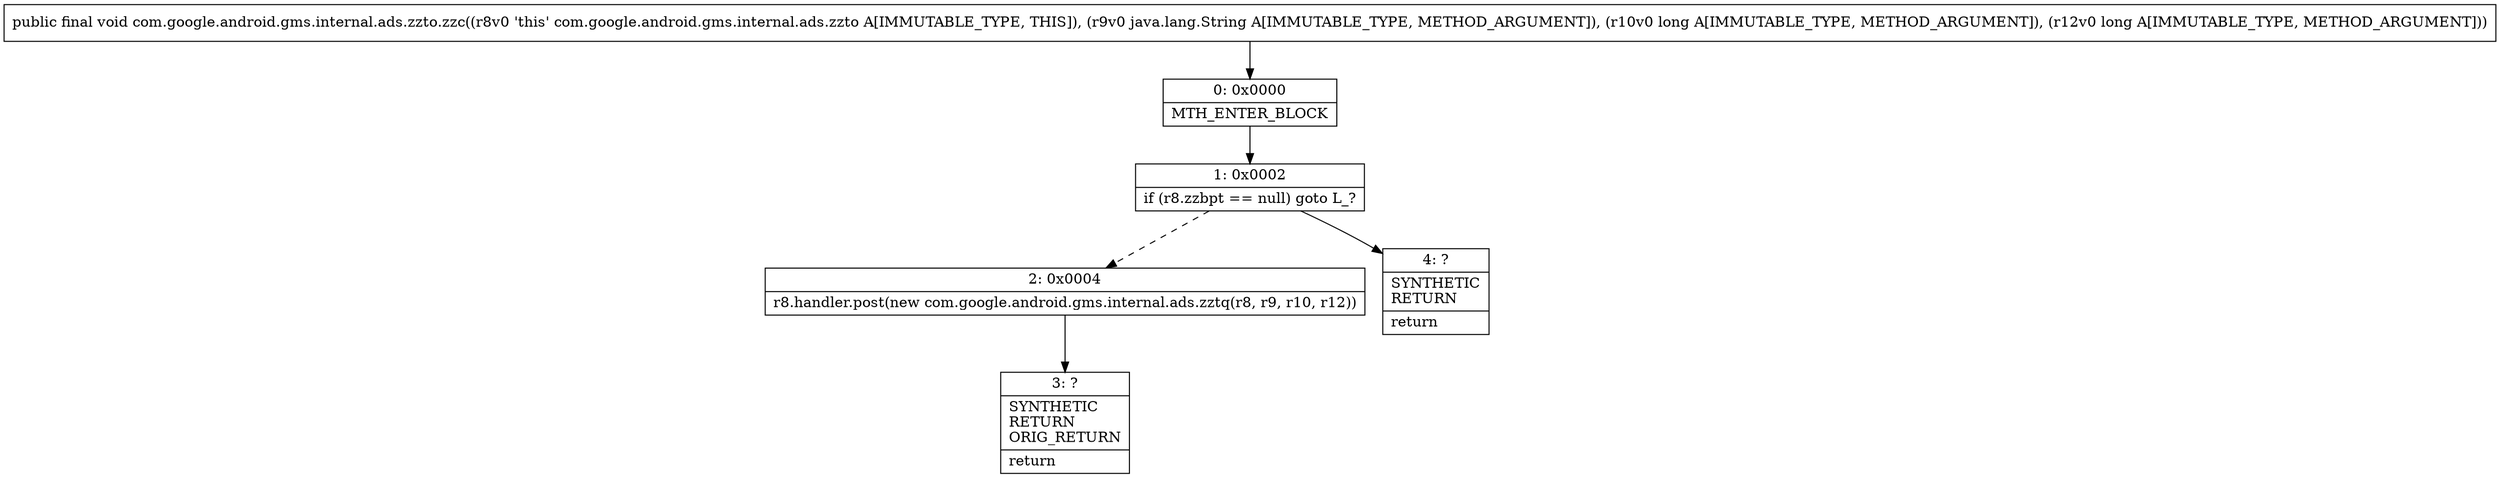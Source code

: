 digraph "CFG forcom.google.android.gms.internal.ads.zzto.zzc(Ljava\/lang\/String;JJ)V" {
Node_0 [shape=record,label="{0\:\ 0x0000|MTH_ENTER_BLOCK\l}"];
Node_1 [shape=record,label="{1\:\ 0x0002|if (r8.zzbpt == null) goto L_?\l}"];
Node_2 [shape=record,label="{2\:\ 0x0004|r8.handler.post(new com.google.android.gms.internal.ads.zztq(r8, r9, r10, r12))\l}"];
Node_3 [shape=record,label="{3\:\ ?|SYNTHETIC\lRETURN\lORIG_RETURN\l|return\l}"];
Node_4 [shape=record,label="{4\:\ ?|SYNTHETIC\lRETURN\l|return\l}"];
MethodNode[shape=record,label="{public final void com.google.android.gms.internal.ads.zzto.zzc((r8v0 'this' com.google.android.gms.internal.ads.zzto A[IMMUTABLE_TYPE, THIS]), (r9v0 java.lang.String A[IMMUTABLE_TYPE, METHOD_ARGUMENT]), (r10v0 long A[IMMUTABLE_TYPE, METHOD_ARGUMENT]), (r12v0 long A[IMMUTABLE_TYPE, METHOD_ARGUMENT])) }"];
MethodNode -> Node_0;
Node_0 -> Node_1;
Node_1 -> Node_2[style=dashed];
Node_1 -> Node_4;
Node_2 -> Node_3;
}

